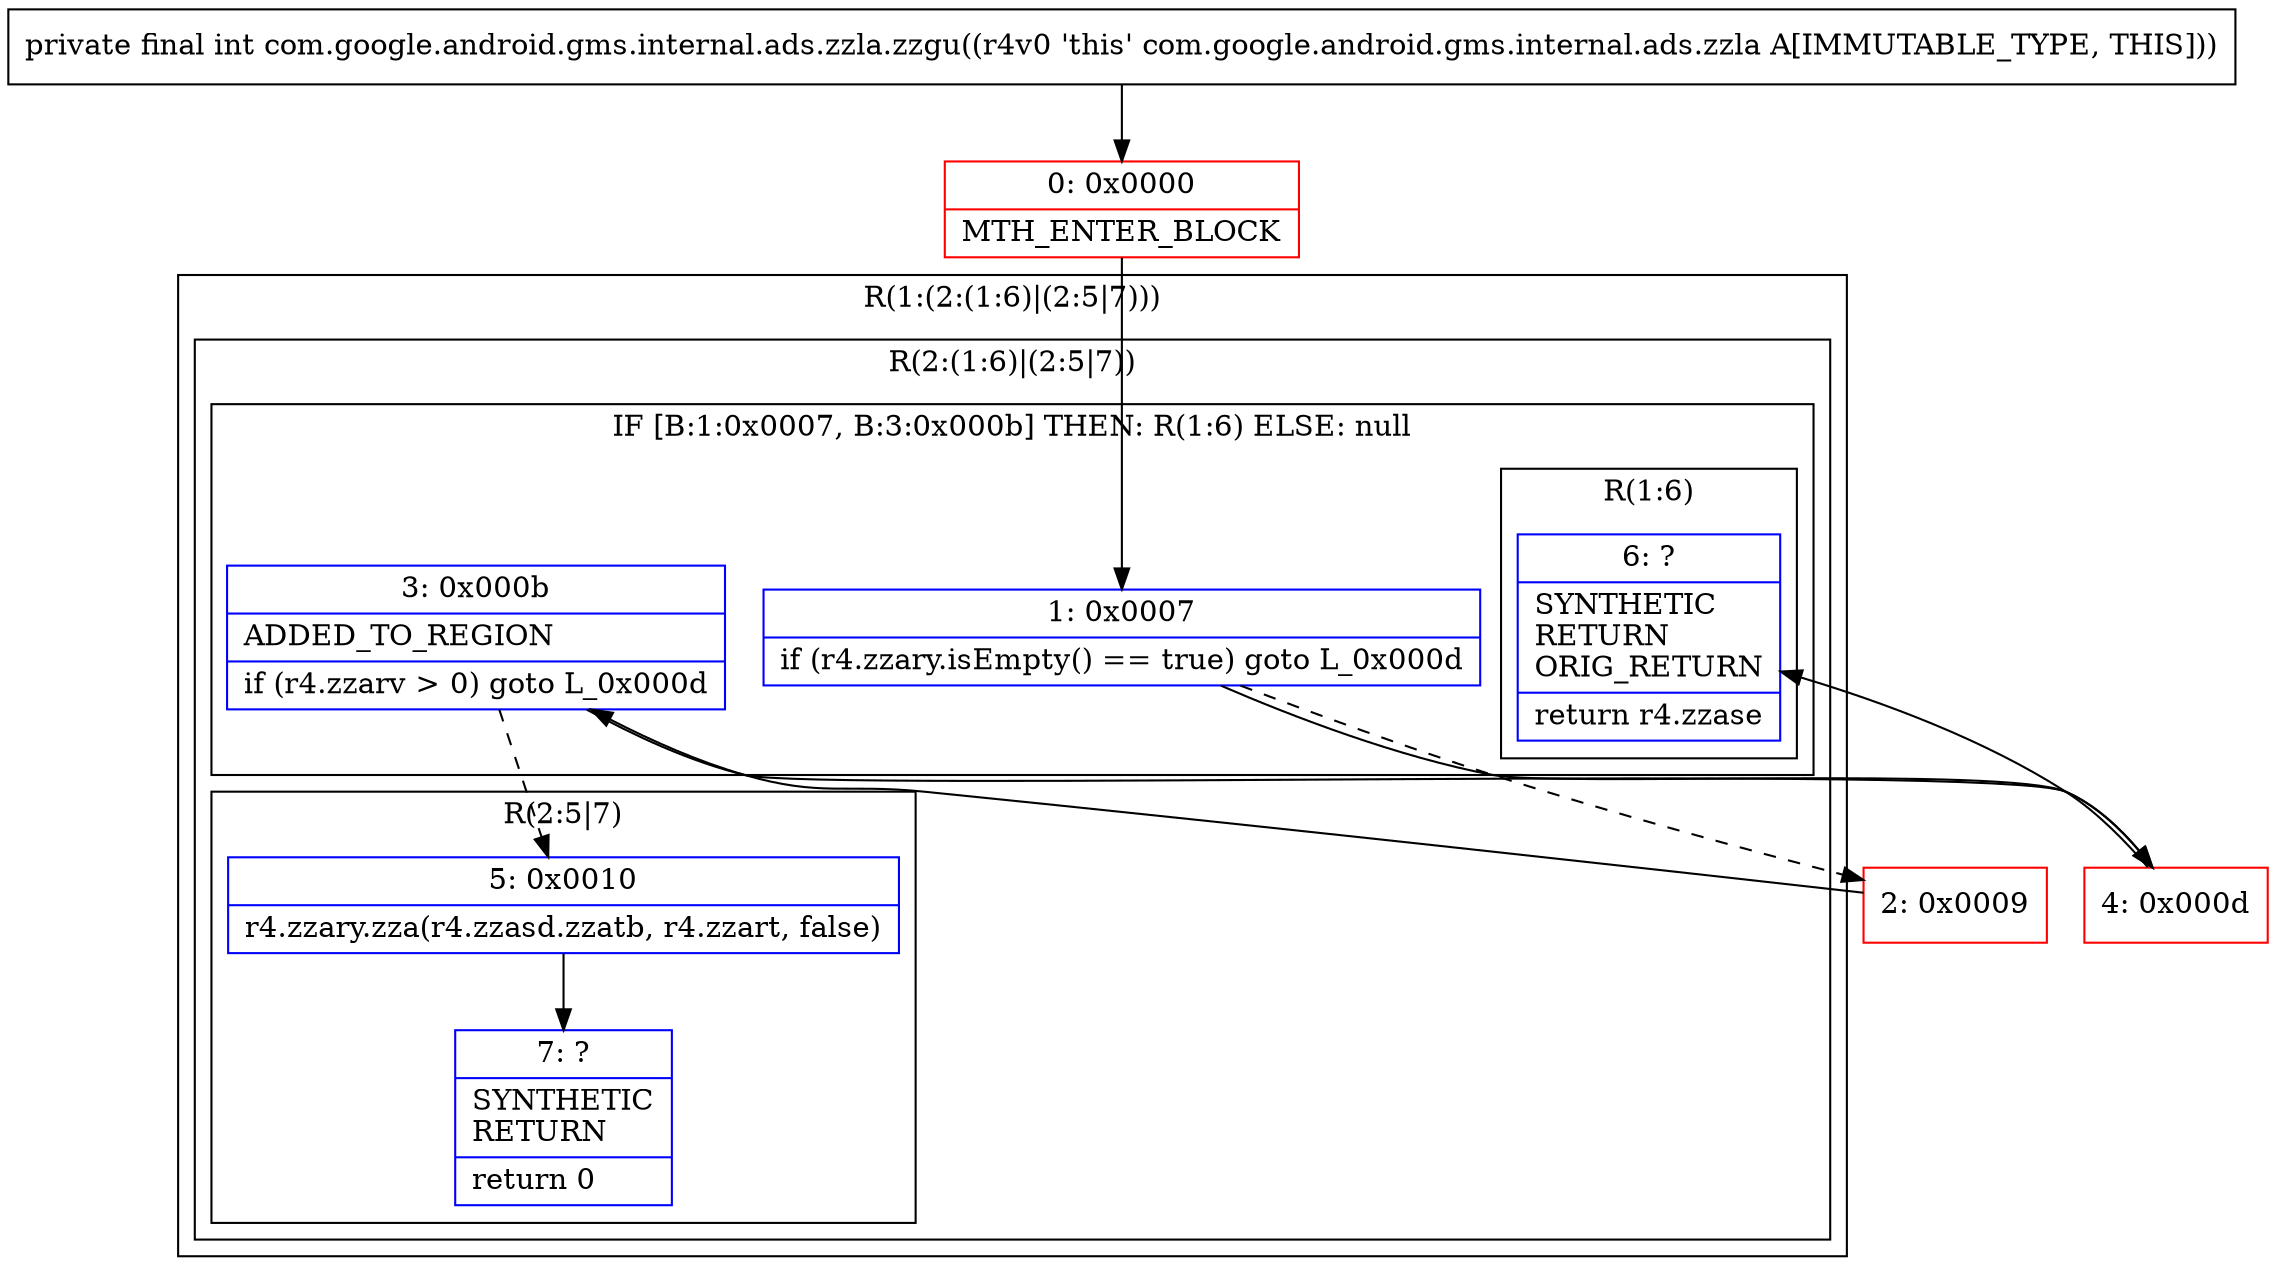 digraph "CFG forcom.google.android.gms.internal.ads.zzla.zzgu()I" {
subgraph cluster_Region_822131576 {
label = "R(1:(2:(1:6)|(2:5|7)))";
node [shape=record,color=blue];
subgraph cluster_Region_1728310153 {
label = "R(2:(1:6)|(2:5|7))";
node [shape=record,color=blue];
subgraph cluster_IfRegion_990682374 {
label = "IF [B:1:0x0007, B:3:0x000b] THEN: R(1:6) ELSE: null";
node [shape=record,color=blue];
Node_1 [shape=record,label="{1\:\ 0x0007|if (r4.zzary.isEmpty() == true) goto L_0x000d\l}"];
Node_3 [shape=record,label="{3\:\ 0x000b|ADDED_TO_REGION\l|if (r4.zzarv \> 0) goto L_0x000d\l}"];
subgraph cluster_Region_808035284 {
label = "R(1:6)";
node [shape=record,color=blue];
Node_6 [shape=record,label="{6\:\ ?|SYNTHETIC\lRETURN\lORIG_RETURN\l|return r4.zzase\l}"];
}
}
subgraph cluster_Region_80086482 {
label = "R(2:5|7)";
node [shape=record,color=blue];
Node_5 [shape=record,label="{5\:\ 0x0010|r4.zzary.zza(r4.zzasd.zzatb, r4.zzart, false)\l}"];
Node_7 [shape=record,label="{7\:\ ?|SYNTHETIC\lRETURN\l|return 0\l}"];
}
}
}
Node_0 [shape=record,color=red,label="{0\:\ 0x0000|MTH_ENTER_BLOCK\l}"];
Node_2 [shape=record,color=red,label="{2\:\ 0x0009}"];
Node_4 [shape=record,color=red,label="{4\:\ 0x000d}"];
MethodNode[shape=record,label="{private final int com.google.android.gms.internal.ads.zzla.zzgu((r4v0 'this' com.google.android.gms.internal.ads.zzla A[IMMUTABLE_TYPE, THIS])) }"];
MethodNode -> Node_0;
Node_1 -> Node_2[style=dashed];
Node_1 -> Node_4;
Node_3 -> Node_4;
Node_3 -> Node_5[style=dashed];
Node_5 -> Node_7;
Node_0 -> Node_1;
Node_2 -> Node_3;
Node_4 -> Node_6;
}

